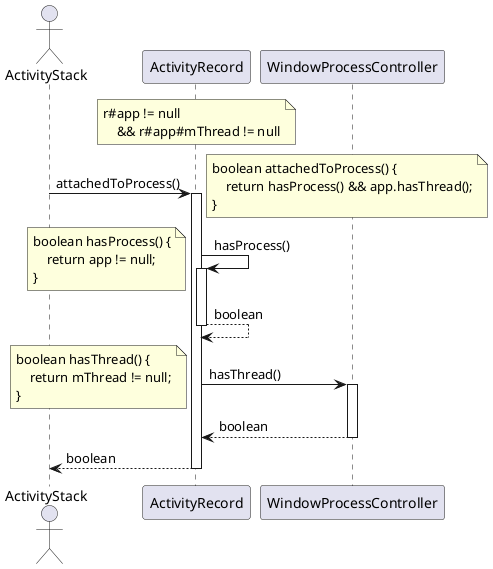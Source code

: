 @startuml


actor ActivityStack as stack
participant ActivityRecord as r
participant WindowProcessController as wpc

note over r
r#app != null
    && r#app#mThread != null
end note

stack -> r : attachedToProcess()
note right
boolean attachedToProcess() {
    return hasProcess() && app.hasThread();
}
end note
activate r

    r -> r : hasProcess()
    note left
    boolean hasProcess() {
        return app != null;
    }
    end note
    activate r
    r --> r : boolean
    deactivate r

    r -> wpc : hasThread()
    note left
    boolean hasThread() {
        return mThread != null;
    }
    end note
    activate wpc
    wpc --> r : boolean
    deactivate wpc

r --> stack : boolean
deactivate r


@enduml